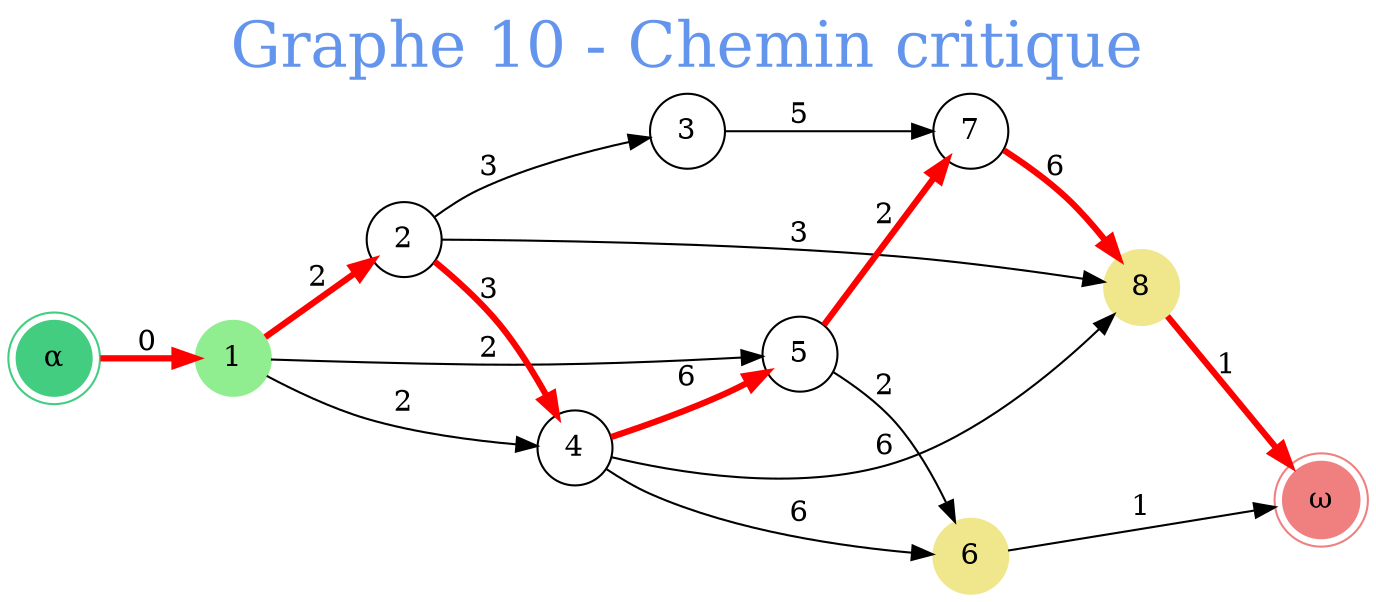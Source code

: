 // Graphe 10 - Chemin critique
digraph {
	rankdir=LR
	graph [fontcolor=cornflowerblue fontsize=30 label="Graphe 10 - Chemin critique" labelloc=t]
	0 [label="α" color=seagreen3 shape=doublecircle style=filled]
	1 [label=1 color=lightgreen shape=circle style=filled]
	2 [label=2 shape=circle]
	3 [label=3 shape=circle]
	4 [label=4 shape=circle]
	5 [label=5 shape=circle]
	6 [label=6 color=khaki shape=circle style=filled]
	7 [label=7 shape=circle]
	8 [label=8 color=khaki shape=circle style=filled]
	9 [label="ω" color=lightcoral shape=doublecircle style=filled]
	1 -> 4 [label=2]
	1 -> 5 [label=2]
	2 -> 3 [label=3]
	2 -> 8 [label=3]
	3 -> 7 [label=5]
	4 -> 6 [label=6]
	4 -> 8 [label=6]
	5 -> 6 [label=2]
	6 -> 9 [label=1]
	0 -> 1 [label=0 color=red constraint=true penwidth=3.0]
	2 -> 4 [label=3 color=red constraint=true penwidth=3.0]
	1 -> 2 [label=2 color=red constraint=true penwidth=3.0]
	5 -> 7 [label=2 color=red constraint=true penwidth=3.0]
	4 -> 5 [label=6 color=red constraint=true penwidth=3.0]
	8 -> 9 [label=1 color=red constraint=true penwidth=3.0]
	7 -> 8 [label=6 color=red constraint=true penwidth=3.0]
}
